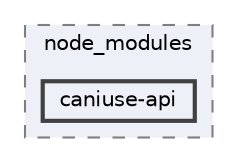 digraph "pkiclassroomrescheduler/src/main/frontend/node_modules/caniuse-api"
{
 // LATEX_PDF_SIZE
  bgcolor="transparent";
  edge [fontname=Helvetica,fontsize=10,labelfontname=Helvetica,labelfontsize=10];
  node [fontname=Helvetica,fontsize=10,shape=box,height=0.2,width=0.4];
  compound=true
  subgraph clusterdir_72953eda66ccb3a2722c28e1c3e6c23b {
    graph [ bgcolor="#edf0f7", pencolor="grey50", label="node_modules", fontname=Helvetica,fontsize=10 style="filled,dashed", URL="dir_72953eda66ccb3a2722c28e1c3e6c23b.html",tooltip=""]
  dir_f9670beec4013e473b414dda570f0d3a [label="caniuse-api", fillcolor="#edf0f7", color="grey25", style="filled,bold", URL="dir_f9670beec4013e473b414dda570f0d3a.html",tooltip=""];
  }
}
